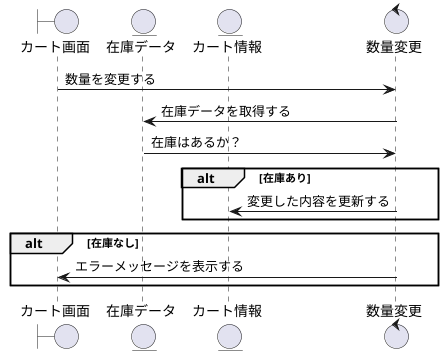 @startuml shop

boundary カート画面 as kart
entity 在庫データ as stockData
entity カート情報 as kartInfo
control 数量変更 as new

kart -> new: 数量を変更する
new -> stockData: 在庫データを取得する
stockData -> new: 在庫はあるか？

alt 在庫あり
    new -> kartInfo: 変更した内容を更新する
end

alt 在庫なし
    new -> kart: エラーメッセージを表示する
end
@enduml